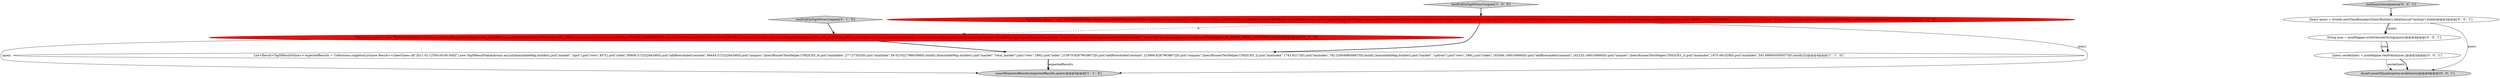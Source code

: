 digraph {
5 [style = filled, label = "testFullOnTopNOverUniques['0', '1', '0']", fillcolor = lightgray, shape = diamond image = "AAA0AAABBB2BBB"];
3 [style = filled, label = "List<Result<TopNResultValue>> expectedResults = Collections.singletonList(new Result<>(DateTimes.of(\"2011-01-12T00:00:00.000Z\"),new TopNResultValue(Arrays.asList(ImmutableMap.builder().put(\"market\",\"spot\").put(\"rows\",837L).put(\"index\",95606.57232284546D).put(\"addRowsIndexConstant\",96444.57232284546D).put(\"uniques\",QueryRunnerTestHelper.UNIQUES_9).put(\"maxIndex\",277.273533D).put(\"minIndex\",59.02102279663086D).build(),ImmutableMap.builder().put(\"market\",\"total_market\").put(\"rows\",186L).put(\"index\",215679.82879638672D).put(\"addRowsIndexConstant\",215866.82879638672D).put(\"uniques\",QueryRunnerTestHelper.UNIQUES_2).put(\"maxIndex\",1743.92175D).put(\"minIndex\",792.3260498046875D).build(),ImmutableMap.builder().put(\"market\",\"upfront\").put(\"rows\",186L).put(\"index\",192046.1060180664D).put(\"addRowsIndexConstant\",192233.1060180664D).put(\"uniques\",QueryRunnerTestHelper.UNIQUES_2).put(\"maxIndex\",1870.061029D).put(\"minIndex\",545.9906005859375D).build()))))@@@4@@@['1', '1', '0']", fillcolor = white, shape = ellipse image = "AAA0AAABBB1BBB"];
6 [style = filled, label = "String json = jsonMapper.writeValueAsString(query)@@@4@@@['0', '0', '1']", fillcolor = white, shape = ellipse image = "AAA0AAABBB3BBB"];
7 [style = filled, label = "testQuerySerialization['0', '0', '1']", fillcolor = lightgray, shape = diamond image = "AAA0AAABBB3BBB"];
10 [style = filled, label = "Query query = Druids.newTimeBoundaryQueryBuilder().dataSource(\"testing\").build()@@@3@@@['0', '0', '1']", fillcolor = white, shape = ellipse image = "AAA0AAABBB3BBB"];
0 [style = filled, label = "TopNQuery query = new TopNQueryBuilder().dataSource(QueryRunnerTestHelper.dataSource).granularity(QueryRunnerTestHelper.allGran).dimension(QueryRunnerTestHelper.marketDimension).metric(QueryRunnerTestHelper.uniqueMetric).threshold(3).intervals(QueryRunnerTestHelper.fullOnIntervalSpec).aggregators(Lists.newArrayList(Iterables.concat(commonAggregators,Lists.newArrayList(new DoubleMaxAggregatorFactory(\"maxIndex\",\"index\"),new DoubleMinAggregatorFactory(\"minIndex\",\"index\"))))).postAggregators(QueryRunnerTestHelper.addRowsIndexConstant).build()@@@3@@@['1', '0', '0']", fillcolor = red, shape = ellipse image = "AAA1AAABBB1BBB"];
1 [style = filled, label = "assertExpectedResults(expectedResults,query)@@@5@@@['1', '1', '0']", fillcolor = lightgray, shape = ellipse image = "AAA0AAABBB1BBB"];
8 [style = filled, label = "Query serdeQuery = jsonMapper.readValue(json,)@@@5@@@['0', '0', '1']", fillcolor = white, shape = ellipse image = "AAA0AAABBB3BBB"];
2 [style = filled, label = "testFullOnTopNOverUniques['1', '0', '0']", fillcolor = lightgray, shape = diamond image = "AAA0AAABBB1BBB"];
4 [style = filled, label = "TopNQuery query = new TopNQueryBuilder().dataSource(QueryRunnerTestHelper.DATA_SOURCE).granularity(QueryRunnerTestHelper.ALL_GRAN).dimension(QueryRunnerTestHelper.MARKET_DIMENSION).metric(QueryRunnerTestHelper.UNIQUE_METRIC).threshold(3).intervals(QueryRunnerTestHelper.FULL_ON_INTERVAL_SPEC).aggregators(Lists.newArrayList(Iterables.concat(commonAggregators,Lists.newArrayList(new DoubleMaxAggregatorFactory(\"maxIndex\",\"index\"),new DoubleMinAggregatorFactory(\"minIndex\",\"index\"))))).postAggregators(QueryRunnerTestHelper.ADD_ROWS_INDEX_CONSTANT).build()@@@3@@@['0', '1', '0']", fillcolor = red, shape = ellipse image = "AAA1AAABBB2BBB"];
9 [style = filled, label = "Assert.assertEquals(query,serdeQuery)@@@6@@@['0', '0', '1']", fillcolor = lightgray, shape = ellipse image = "AAA0AAABBB3BBB"];
0->3 [style = bold, label=""];
4->3 [style = bold, label=""];
8->9 [style = solid, label="serdeQuery"];
10->9 [style = solid, label="query"];
2->0 [style = bold, label=""];
6->8 [style = solid, label="json"];
0->4 [style = dashed, label="0"];
0->1 [style = solid, label="query"];
3->1 [style = bold, label=""];
7->10 [style = bold, label=""];
3->1 [style = solid, label="expectedResults"];
10->6 [style = bold, label=""];
10->6 [style = solid, label="query"];
4->1 [style = solid, label="query"];
5->4 [style = bold, label=""];
6->8 [style = bold, label=""];
8->9 [style = bold, label=""];
}
